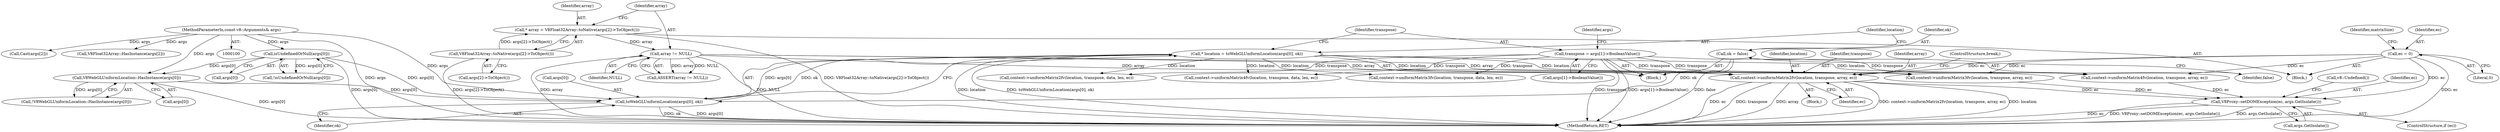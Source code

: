 digraph "0_Chrome_e9372a1bfd3588a80fcf49aa07321f0971dd6091_63@pointer" {
"1000174" [label="(Call,context->uniformMatrix2fv(location, transpose, array, ec))"];
"1000140" [label="(Call,* location = toWebGLUniformLocation(args[0], ok))"];
"1000142" [label="(Call,toWebGLUniformLocation(args[0], ok))"];
"1000122" [label="(Call,isUndefinedOrNull(args[0]))"];
"1000101" [label="(MethodParameterIn,const v8::Arguments& args)"];
"1000127" [label="(Call,V8WebGLUniformLocation::HasInstance(args[0]))"];
"1000136" [label="(Call,ok = false)"];
"1000148" [label="(Call,transpose = args[1]->BooleanValue())"];
"1000163" [label="(Call,array != NULL)"];
"1000158" [label="(Call,* array = V8Float32Array::toNative(args[2]->ToObject()))"];
"1000160" [label="(Call,V8Float32Array::toNative(args[2]->ToObject()))"];
"1000167" [label="(Call,ec = 0)"];
"1000199" [label="(Call,V8Proxy::setDOMException(ec, args.GetIsolate()))"];
"1000199" [label="(Call,V8Proxy::setDOMException(ec, args.GetIsolate()))"];
"1000142" [label="(Call,toWebGLUniformLocation(args[0], ok))"];
"1000213" [label="(Call,Cast(args[2]))"];
"1000175" [label="(Identifier,location)"];
"1000149" [label="(Identifier,transpose)"];
"1000158" [label="(Call,* array = V8Float32Array::toNative(args[2]->ToObject()))"];
"1000161" [label="(Call,args[2]->ToObject())"];
"1000200" [label="(Identifier,ec)"];
"1000165" [label="(Identifier,NULL)"];
"1000163" [label="(Call,array != NULL)"];
"1000169" [label="(Literal,0)"];
"1000160" [label="(Call,V8Float32Array::toNative(args[2]->ToObject()))"];
"1000244" [label="(Call,context->uniformMatrix2fv(location, transpose, data, len, ec))"];
"1000172" [label="(Block,)"];
"1000162" [label="(Call,ASSERT(array != NULL))"];
"1000159" [label="(Identifier,array)"];
"1000203" [label="(Call,v8::Undefined())"];
"1000167" [label="(Call,ec = 0)"];
"1000156" [label="(Block,)"];
"1000201" [label="(Call,args.GetIsolate())"];
"1000103" [label="(Block,)"];
"1000143" [label="(Call,args[0])"];
"1000171" [label="(Identifier,matrixSize)"];
"1000122" [label="(Call,isUndefinedOrNull(args[0]))"];
"1000140" [label="(Call,* location = toWebGLUniformLocation(args[0], ok))"];
"1000126" [label="(Call,!V8WebGLUniformLocation::HasInstance(args[0]))"];
"1000260" [label="(Call,context->uniformMatrix4fv(location, transpose, data, len, ec))"];
"1000141" [label="(Identifier,location)"];
"1000174" [label="(Call,context->uniformMatrix2fv(location, transpose, array, ec))"];
"1000176" [label="(Identifier,transpose)"];
"1000150" [label="(Call,args[1]->BooleanValue())"];
"1000252" [label="(Call,context->uniformMatrix3fv(location, transpose, data, len, ec))"];
"1000181" [label="(Call,context->uniformMatrix3fv(location, transpose, array, ec))"];
"1000168" [label="(Identifier,ec)"];
"1000123" [label="(Call,args[0])"];
"1000128" [label="(Call,args[0])"];
"1000136" [label="(Call,ok = false)"];
"1000188" [label="(Call,context->uniformMatrix4fv(location, transpose, array, ec))"];
"1000178" [label="(Identifier,ec)"];
"1000177" [label="(Identifier,array)"];
"1000152" [label="(Call,V8Float32Array::HasInstance(args[2]))"];
"1000138" [label="(Identifier,false)"];
"1000127" [label="(Call,V8WebGLUniformLocation::HasInstance(args[0]))"];
"1000164" [label="(Identifier,array)"];
"1000154" [label="(Identifier,args)"];
"1000179" [label="(ControlStructure,break;)"];
"1000101" [label="(MethodParameterIn,const v8::Arguments& args)"];
"1000121" [label="(Call,!isUndefinedOrNull(args[0]))"];
"1000279" [label="(MethodReturn,RET)"];
"1000148" [label="(Call,transpose = args[1]->BooleanValue())"];
"1000146" [label="(Identifier,ok)"];
"1000137" [label="(Identifier,ok)"];
"1000197" [label="(ControlStructure,if (ec))"];
"1000174" -> "1000172"  [label="AST: "];
"1000174" -> "1000178"  [label="CFG: "];
"1000175" -> "1000174"  [label="AST: "];
"1000176" -> "1000174"  [label="AST: "];
"1000177" -> "1000174"  [label="AST: "];
"1000178" -> "1000174"  [label="AST: "];
"1000179" -> "1000174"  [label="CFG: "];
"1000174" -> "1000279"  [label="DDG: ec"];
"1000174" -> "1000279"  [label="DDG: transpose"];
"1000174" -> "1000279"  [label="DDG: array"];
"1000174" -> "1000279"  [label="DDG: context->uniformMatrix2fv(location, transpose, array, ec)"];
"1000174" -> "1000279"  [label="DDG: location"];
"1000140" -> "1000174"  [label="DDG: location"];
"1000148" -> "1000174"  [label="DDG: transpose"];
"1000163" -> "1000174"  [label="DDG: array"];
"1000167" -> "1000174"  [label="DDG: ec"];
"1000174" -> "1000199"  [label="DDG: ec"];
"1000140" -> "1000103"  [label="AST: "];
"1000140" -> "1000142"  [label="CFG: "];
"1000141" -> "1000140"  [label="AST: "];
"1000142" -> "1000140"  [label="AST: "];
"1000149" -> "1000140"  [label="CFG: "];
"1000140" -> "1000279"  [label="DDG: toWebGLUniformLocation(args[0], ok)"];
"1000140" -> "1000279"  [label="DDG: location"];
"1000142" -> "1000140"  [label="DDG: args[0]"];
"1000142" -> "1000140"  [label="DDG: ok"];
"1000140" -> "1000181"  [label="DDG: location"];
"1000140" -> "1000188"  [label="DDG: location"];
"1000140" -> "1000244"  [label="DDG: location"];
"1000140" -> "1000252"  [label="DDG: location"];
"1000140" -> "1000260"  [label="DDG: location"];
"1000142" -> "1000146"  [label="CFG: "];
"1000143" -> "1000142"  [label="AST: "];
"1000146" -> "1000142"  [label="AST: "];
"1000142" -> "1000279"  [label="DDG: args[0]"];
"1000142" -> "1000279"  [label="DDG: ok"];
"1000122" -> "1000142"  [label="DDG: args[0]"];
"1000127" -> "1000142"  [label="DDG: args[0]"];
"1000101" -> "1000142"  [label="DDG: args"];
"1000136" -> "1000142"  [label="DDG: ok"];
"1000122" -> "1000121"  [label="AST: "];
"1000122" -> "1000123"  [label="CFG: "];
"1000123" -> "1000122"  [label="AST: "];
"1000121" -> "1000122"  [label="CFG: "];
"1000122" -> "1000279"  [label="DDG: args[0]"];
"1000122" -> "1000121"  [label="DDG: args[0]"];
"1000101" -> "1000122"  [label="DDG: args"];
"1000122" -> "1000127"  [label="DDG: args[0]"];
"1000101" -> "1000100"  [label="AST: "];
"1000101" -> "1000279"  [label="DDG: args"];
"1000101" -> "1000127"  [label="DDG: args"];
"1000101" -> "1000152"  [label="DDG: args"];
"1000101" -> "1000213"  [label="DDG: args"];
"1000127" -> "1000126"  [label="AST: "];
"1000127" -> "1000128"  [label="CFG: "];
"1000128" -> "1000127"  [label="AST: "];
"1000126" -> "1000127"  [label="CFG: "];
"1000127" -> "1000279"  [label="DDG: args[0]"];
"1000127" -> "1000126"  [label="DDG: args[0]"];
"1000136" -> "1000103"  [label="AST: "];
"1000136" -> "1000138"  [label="CFG: "];
"1000137" -> "1000136"  [label="AST: "];
"1000138" -> "1000136"  [label="AST: "];
"1000141" -> "1000136"  [label="CFG: "];
"1000136" -> "1000279"  [label="DDG: false"];
"1000148" -> "1000103"  [label="AST: "];
"1000148" -> "1000150"  [label="CFG: "];
"1000149" -> "1000148"  [label="AST: "];
"1000150" -> "1000148"  [label="AST: "];
"1000154" -> "1000148"  [label="CFG: "];
"1000148" -> "1000279"  [label="DDG: transpose"];
"1000148" -> "1000279"  [label="DDG: args[1]->BooleanValue()"];
"1000148" -> "1000181"  [label="DDG: transpose"];
"1000148" -> "1000188"  [label="DDG: transpose"];
"1000148" -> "1000244"  [label="DDG: transpose"];
"1000148" -> "1000252"  [label="DDG: transpose"];
"1000148" -> "1000260"  [label="DDG: transpose"];
"1000163" -> "1000162"  [label="AST: "];
"1000163" -> "1000165"  [label="CFG: "];
"1000164" -> "1000163"  [label="AST: "];
"1000165" -> "1000163"  [label="AST: "];
"1000162" -> "1000163"  [label="CFG: "];
"1000163" -> "1000279"  [label="DDG: array"];
"1000163" -> "1000279"  [label="DDG: NULL"];
"1000163" -> "1000162"  [label="DDG: array"];
"1000163" -> "1000162"  [label="DDG: NULL"];
"1000158" -> "1000163"  [label="DDG: array"];
"1000163" -> "1000181"  [label="DDG: array"];
"1000163" -> "1000188"  [label="DDG: array"];
"1000158" -> "1000156"  [label="AST: "];
"1000158" -> "1000160"  [label="CFG: "];
"1000159" -> "1000158"  [label="AST: "];
"1000160" -> "1000158"  [label="AST: "];
"1000164" -> "1000158"  [label="CFG: "];
"1000158" -> "1000279"  [label="DDG: V8Float32Array::toNative(args[2]->ToObject())"];
"1000160" -> "1000158"  [label="DDG: args[2]->ToObject()"];
"1000160" -> "1000161"  [label="CFG: "];
"1000161" -> "1000160"  [label="AST: "];
"1000160" -> "1000279"  [label="DDG: args[2]->ToObject()"];
"1000167" -> "1000156"  [label="AST: "];
"1000167" -> "1000169"  [label="CFG: "];
"1000168" -> "1000167"  [label="AST: "];
"1000169" -> "1000167"  [label="AST: "];
"1000171" -> "1000167"  [label="CFG: "];
"1000167" -> "1000279"  [label="DDG: ec"];
"1000167" -> "1000181"  [label="DDG: ec"];
"1000167" -> "1000188"  [label="DDG: ec"];
"1000167" -> "1000199"  [label="DDG: ec"];
"1000199" -> "1000197"  [label="AST: "];
"1000199" -> "1000201"  [label="CFG: "];
"1000200" -> "1000199"  [label="AST: "];
"1000201" -> "1000199"  [label="AST: "];
"1000203" -> "1000199"  [label="CFG: "];
"1000199" -> "1000279"  [label="DDG: args.GetIsolate()"];
"1000199" -> "1000279"  [label="DDG: ec"];
"1000199" -> "1000279"  [label="DDG: V8Proxy::setDOMException(ec, args.GetIsolate())"];
"1000181" -> "1000199"  [label="DDG: ec"];
"1000188" -> "1000199"  [label="DDG: ec"];
}
